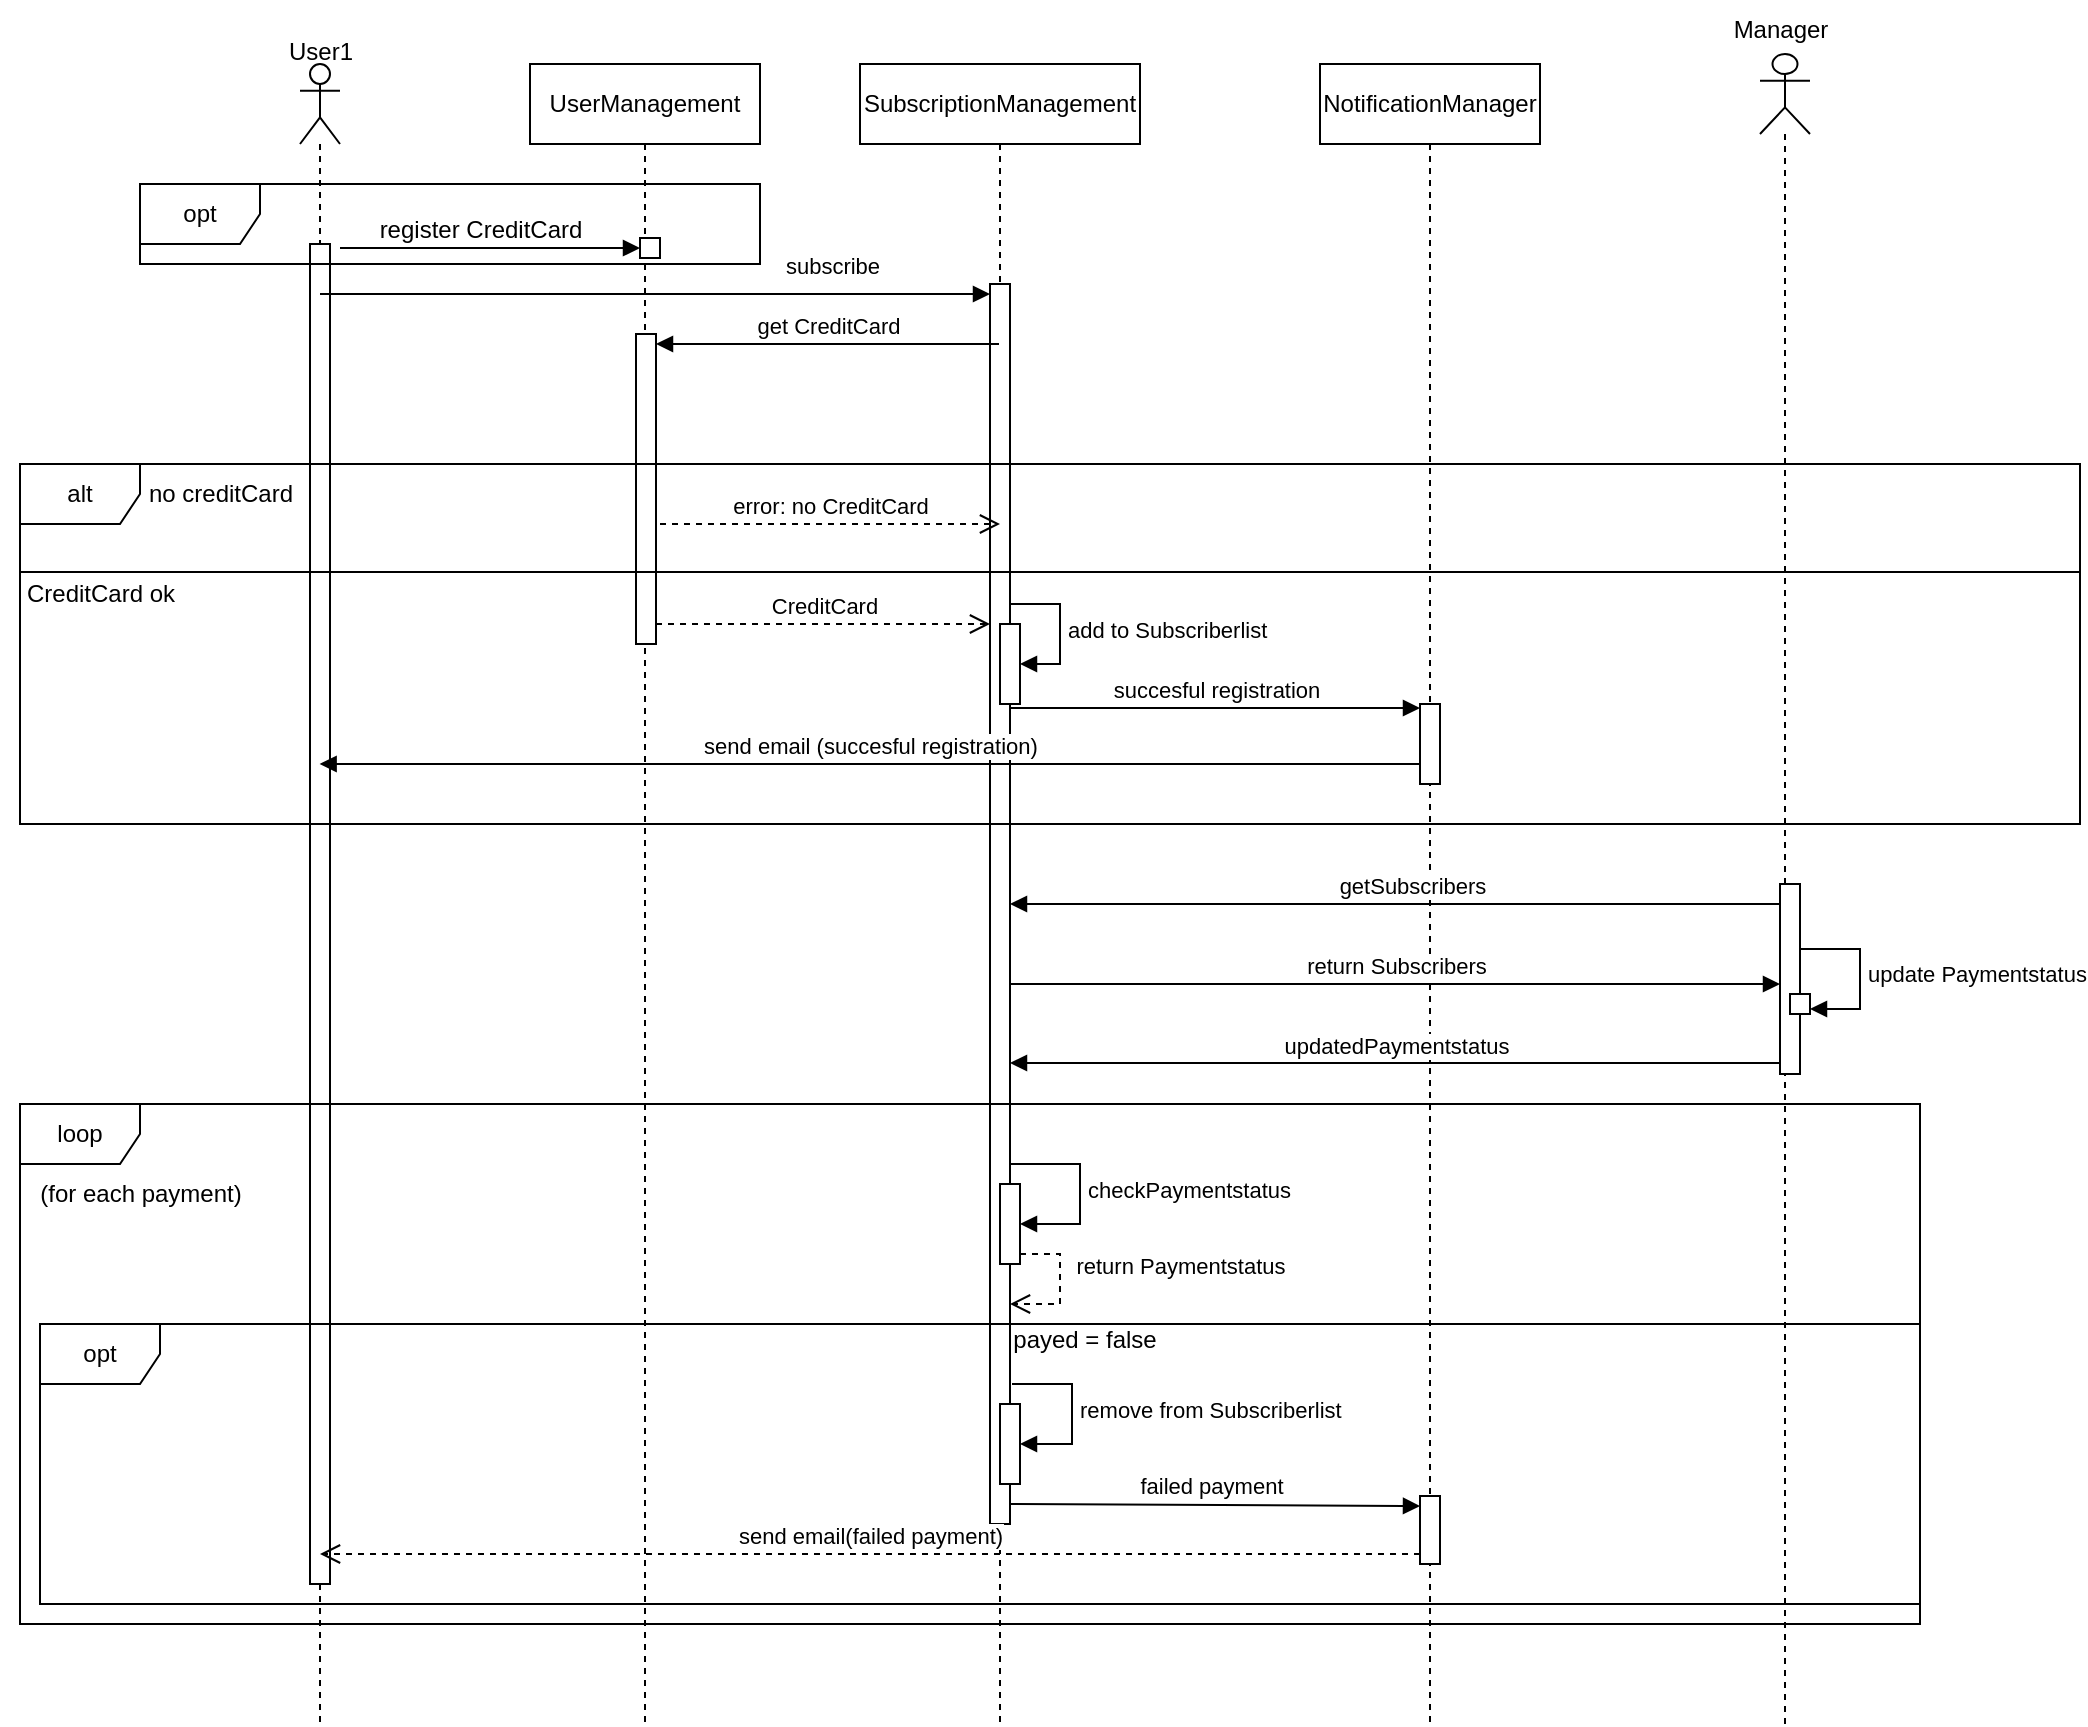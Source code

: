 <mxfile version="22.1.2" type="device">
  <diagram name="Seite-1" id="LspFjHZZLfEEEBBvhe9F">
    <mxGraphModel dx="1981" dy="577" grid="1" gridSize="10" guides="1" tooltips="1" connect="1" arrows="1" fold="1" page="1" pageScale="1" pageWidth="827" pageHeight="1169" math="0" shadow="0">
      <root>
        <mxCell id="0" />
        <mxCell id="1" parent="0" />
        <mxCell id="N9SdQuqvLkkDDjXfbHDy-13" value="UserManagement" style="shape=umlLifeline;perimeter=lifelinePerimeter;whiteSpace=wrap;html=1;container=1;dropTarget=0;collapsible=0;recursiveResize=0;outlineConnect=0;portConstraint=eastwest;newEdgeStyle={&quot;curved&quot;:0,&quot;rounded&quot;:0};" vertex="1" parent="1">
          <mxGeometry x="-195" y="90" width="115" height="830" as="geometry" />
        </mxCell>
        <mxCell id="N9SdQuqvLkkDDjXfbHDy-26" value="" style="html=1;points=[[0,0,0,0,5],[0,1,0,0,-5],[1,0,0,0,5],[1,1,0,0,-5]];perimeter=orthogonalPerimeter;outlineConnect=0;targetShapes=umlLifeline;portConstraint=eastwest;newEdgeStyle={&quot;curved&quot;:0,&quot;rounded&quot;:0};" vertex="1" parent="N9SdQuqvLkkDDjXfbHDy-13">
          <mxGeometry x="53" y="135" width="10" height="155" as="geometry" />
        </mxCell>
        <mxCell id="N9SdQuqvLkkDDjXfbHDy-14" value="NotificationManager" style="shape=umlLifeline;perimeter=lifelinePerimeter;whiteSpace=wrap;html=1;container=1;dropTarget=0;collapsible=0;recursiveResize=0;outlineConnect=0;portConstraint=eastwest;newEdgeStyle={&quot;curved&quot;:0,&quot;rounded&quot;:0};" vertex="1" parent="1">
          <mxGeometry x="200" y="90" width="110" height="830" as="geometry" />
        </mxCell>
        <mxCell id="N9SdQuqvLkkDDjXfbHDy-77" value="" style="html=1;points=[[0,0,0,0,5],[0,1,0,0,-5],[1,0,0,0,5],[1,1,0,0,-5]];perimeter=orthogonalPerimeter;outlineConnect=0;targetShapes=umlLifeline;portConstraint=eastwest;newEdgeStyle={&quot;curved&quot;:0,&quot;rounded&quot;:0};" vertex="1" parent="N9SdQuqvLkkDDjXfbHDy-14">
          <mxGeometry x="50" y="716" width="10" height="34" as="geometry" />
        </mxCell>
        <mxCell id="N9SdQuqvLkkDDjXfbHDy-78" value="failed payment&amp;nbsp;" style="html=1;verticalAlign=bottom;endArrow=block;curved=0;rounded=0;entryX=0;entryY=0;entryDx=0;entryDy=5;exitX=1;exitY=1;exitDx=0;exitDy=-5;exitPerimeter=0;" edge="1" target="N9SdQuqvLkkDDjXfbHDy-77" parent="N9SdQuqvLkkDDjXfbHDy-14">
          <mxGeometry relative="1" as="geometry">
            <mxPoint x="-155" y="720" as="sourcePoint" />
          </mxGeometry>
        </mxCell>
        <mxCell id="N9SdQuqvLkkDDjXfbHDy-15" value="" style="shape=umlLifeline;perimeter=lifelinePerimeter;whiteSpace=wrap;html=1;container=1;dropTarget=0;collapsible=0;recursiveResize=0;outlineConnect=0;portConstraint=eastwest;newEdgeStyle={&quot;curved&quot;:0,&quot;rounded&quot;:0};participant=umlActor;" vertex="1" parent="1">
          <mxGeometry x="-310" y="90" width="20" height="830" as="geometry" />
        </mxCell>
        <mxCell id="N9SdQuqvLkkDDjXfbHDy-43" value="" style="html=1;points=[[0,0,0,0,5],[0,1,0,0,-5],[1,0,0,0,5],[1,1,0,0,-5]];perimeter=orthogonalPerimeter;outlineConnect=0;targetShapes=umlLifeline;portConstraint=eastwest;newEdgeStyle={&quot;curved&quot;:0,&quot;rounded&quot;:0};" vertex="1" parent="N9SdQuqvLkkDDjXfbHDy-15">
          <mxGeometry x="5" y="90" width="10" height="670" as="geometry" />
        </mxCell>
        <mxCell id="N9SdQuqvLkkDDjXfbHDy-16" value="User1" style="text;html=1;align=center;verticalAlign=middle;resizable=0;points=[];autosize=1;strokeColor=none;fillColor=none;" vertex="1" parent="1">
          <mxGeometry x="-330" y="69" width="60" height="30" as="geometry" />
        </mxCell>
        <mxCell id="N9SdQuqvLkkDDjXfbHDy-22" value="SubscriptionManagement" style="shape=umlLifeline;perimeter=lifelinePerimeter;whiteSpace=wrap;html=1;container=1;dropTarget=0;collapsible=0;recursiveResize=0;outlineConnect=0;portConstraint=eastwest;newEdgeStyle={&quot;curved&quot;:0,&quot;rounded&quot;:0};" vertex="1" parent="1">
          <mxGeometry x="-30" y="90" width="140" height="830" as="geometry" />
        </mxCell>
        <mxCell id="N9SdQuqvLkkDDjXfbHDy-23" value="" style="html=1;points=[[0,0,0,0,5],[0,1,0,0,-5],[1,0,0,0,5],[1,1,0,0,-5]];perimeter=orthogonalPerimeter;outlineConnect=0;targetShapes=umlLifeline;portConstraint=eastwest;newEdgeStyle={&quot;curved&quot;:0,&quot;rounded&quot;:0};" vertex="1" parent="N9SdQuqvLkkDDjXfbHDy-22">
          <mxGeometry x="65" y="110" width="10" height="620" as="geometry" />
        </mxCell>
        <mxCell id="N9SdQuqvLkkDDjXfbHDy-65" value="" style="html=1;points=[[0,0,0,0,5],[0,1,0,0,-5],[1,0,0,0,5],[1,1,0,0,-5]];perimeter=orthogonalPerimeter;outlineConnect=0;targetShapes=umlLifeline;portConstraint=eastwest;newEdgeStyle={&quot;curved&quot;:0,&quot;rounded&quot;:0};" vertex="1" parent="N9SdQuqvLkkDDjXfbHDy-22">
          <mxGeometry x="70" y="560" width="10" height="40" as="geometry" />
        </mxCell>
        <mxCell id="N9SdQuqvLkkDDjXfbHDy-66" value="checkPaymentstatus" style="html=1;align=left;spacingLeft=2;endArrow=block;rounded=0;edgeStyle=orthogonalEdgeStyle;curved=0;rounded=0;" edge="1" target="N9SdQuqvLkkDDjXfbHDy-65" parent="N9SdQuqvLkkDDjXfbHDy-22" source="N9SdQuqvLkkDDjXfbHDy-23">
          <mxGeometry relative="1" as="geometry">
            <mxPoint x="80" y="540" as="sourcePoint" />
            <Array as="points">
              <mxPoint x="110" y="550" />
              <mxPoint x="110" y="580" />
            </Array>
          </mxGeometry>
        </mxCell>
        <mxCell id="N9SdQuqvLkkDDjXfbHDy-69" value="return Paymentstatus" style="html=1;verticalAlign=bottom;endArrow=open;dashed=1;endSize=8;curved=0;rounded=0;exitX=1;exitY=1;exitDx=0;exitDy=-5;exitPerimeter=0;" edge="1" parent="N9SdQuqvLkkDDjXfbHDy-22" source="N9SdQuqvLkkDDjXfbHDy-65" target="N9SdQuqvLkkDDjXfbHDy-23">
          <mxGeometry y="60" relative="1" as="geometry">
            <mxPoint x="390" y="570" as="sourcePoint" />
            <mxPoint x="310" y="570" as="targetPoint" />
            <Array as="points">
              <mxPoint x="100" y="595" />
              <mxPoint x="100" y="620" />
            </Array>
            <mxPoint as="offset" />
          </mxGeometry>
        </mxCell>
        <mxCell id="N9SdQuqvLkkDDjXfbHDy-73" value="" style="html=1;points=[[0,0,0,0,5],[0,1,0,0,-5],[1,0,0,0,5],[1,1,0,0,-5]];perimeter=orthogonalPerimeter;outlineConnect=0;targetShapes=umlLifeline;portConstraint=eastwest;newEdgeStyle={&quot;curved&quot;:0,&quot;rounded&quot;:0};" vertex="1" parent="N9SdQuqvLkkDDjXfbHDy-22">
          <mxGeometry x="70" y="670" width="10" height="40" as="geometry" />
        </mxCell>
        <mxCell id="N9SdQuqvLkkDDjXfbHDy-80" value="" style="html=1;points=[[0,0,0,0,5],[0,1,0,0,-5],[1,0,0,0,5],[1,1,0,0,-5]];perimeter=orthogonalPerimeter;outlineConnect=0;targetShapes=umlLifeline;portConstraint=eastwest;newEdgeStyle={&quot;curved&quot;:0,&quot;rounded&quot;:0};" vertex="1" parent="N9SdQuqvLkkDDjXfbHDy-22">
          <mxGeometry x="70" y="280" width="10" height="40" as="geometry" />
        </mxCell>
        <mxCell id="N9SdQuqvLkkDDjXfbHDy-81" value="add to Subscriberlist" style="html=1;align=left;spacingLeft=2;endArrow=block;rounded=0;edgeStyle=orthogonalEdgeStyle;curved=0;rounded=0;" edge="1" target="N9SdQuqvLkkDDjXfbHDy-80" parent="N9SdQuqvLkkDDjXfbHDy-22" source="N9SdQuqvLkkDDjXfbHDy-23">
          <mxGeometry relative="1" as="geometry">
            <mxPoint x="78" y="270" as="sourcePoint" />
            <Array as="points">
              <mxPoint x="100" y="270" />
              <mxPoint x="100" y="300" />
            </Array>
            <mxPoint x="78" y="300.002" as="targetPoint" />
          </mxGeometry>
        </mxCell>
        <mxCell id="N9SdQuqvLkkDDjXfbHDy-24" value="subscribe" style="html=1;verticalAlign=bottom;endArrow=block;curved=0;rounded=0;entryX=0;entryY=0;entryDx=0;entryDy=5;" edge="1" target="N9SdQuqvLkkDDjXfbHDy-23" parent="1" source="N9SdQuqvLkkDDjXfbHDy-15">
          <mxGeometry x="0.529" y="5" relative="1" as="geometry">
            <mxPoint x="-30" y="235" as="sourcePoint" />
            <mxPoint as="offset" />
          </mxGeometry>
        </mxCell>
        <mxCell id="N9SdQuqvLkkDDjXfbHDy-27" value="get CreditCard" style="html=1;verticalAlign=bottom;endArrow=block;curved=0;rounded=0;entryX=1;entryY=0;entryDx=0;entryDy=5;" edge="1" target="N9SdQuqvLkkDDjXfbHDy-26" parent="1" source="N9SdQuqvLkkDDjXfbHDy-22">
          <mxGeometry relative="1" as="geometry">
            <mxPoint x="-60" y="260" as="sourcePoint" />
          </mxGeometry>
        </mxCell>
        <mxCell id="N9SdQuqvLkkDDjXfbHDy-29" value="alt" style="shape=umlFrame;whiteSpace=wrap;html=1;pointerEvents=0;" vertex="1" parent="1">
          <mxGeometry x="-450" y="290" width="1030" height="180" as="geometry" />
        </mxCell>
        <mxCell id="N9SdQuqvLkkDDjXfbHDy-31" value="no creditCard" style="text;html=1;align=center;verticalAlign=middle;resizable=0;points=[];autosize=1;strokeColor=none;fillColor=none;" vertex="1" parent="1">
          <mxGeometry x="-400" y="290" width="100" height="30" as="geometry" />
        </mxCell>
        <mxCell id="N9SdQuqvLkkDDjXfbHDy-28" value="error: no CreditCard" style="html=1;verticalAlign=bottom;endArrow=open;dashed=1;endSize=8;curved=0;rounded=0;exitX=1;exitY=1;exitDx=0;exitDy=-5;" edge="1" parent="1">
          <mxGeometry relative="1" as="geometry">
            <mxPoint x="40" y="320.0" as="targetPoint" />
            <mxPoint x="-130" y="320.0" as="sourcePoint" />
          </mxGeometry>
        </mxCell>
        <mxCell id="N9SdQuqvLkkDDjXfbHDy-33" value="" style="line;strokeWidth=1;fillColor=none;align=left;verticalAlign=middle;spacingTop=-1;spacingLeft=3;spacingRight=3;rotatable=0;labelPosition=right;points=[];portConstraint=eastwest;strokeColor=inherit;" vertex="1" parent="1">
          <mxGeometry x="-450" y="340" width="1030" height="8" as="geometry" />
        </mxCell>
        <mxCell id="N9SdQuqvLkkDDjXfbHDy-34" value="" style="html=1;verticalAlign=bottom;endArrow=block;curved=0;rounded=0;entryX=0;entryY=0;entryDx=0;entryDy=5;entryPerimeter=0;" edge="1" parent="1" target="N9SdQuqvLkkDDjXfbHDy-19">
          <mxGeometry relative="1" as="geometry">
            <mxPoint x="-290" y="182" as="sourcePoint" />
            <mxPoint x="-140" y="183.5" as="targetPoint" />
          </mxGeometry>
        </mxCell>
        <mxCell id="N9SdQuqvLkkDDjXfbHDy-19" value="" style="html=1;points=[[0,0,0,0,5],[0,1,0,0,-5],[1,0,0,0,5],[1,1,0,0,-5]];perimeter=orthogonalPerimeter;outlineConnect=0;targetShapes=umlLifeline;portConstraint=eastwest;newEdgeStyle={&quot;curved&quot;:0,&quot;rounded&quot;:0};" vertex="1" parent="1">
          <mxGeometry x="-140" y="177" width="10" height="10" as="geometry" />
        </mxCell>
        <mxCell id="N9SdQuqvLkkDDjXfbHDy-35" value="opt" style="shape=umlFrame;whiteSpace=wrap;html=1;pointerEvents=0;" vertex="1" parent="1">
          <mxGeometry x="-390" y="150" width="310" height="40" as="geometry" />
        </mxCell>
        <mxCell id="N9SdQuqvLkkDDjXfbHDy-36" value="CreditCard" style="html=1;verticalAlign=bottom;endArrow=open;dashed=1;endSize=8;curved=0;rounded=0;" edge="1" parent="1" source="N9SdQuqvLkkDDjXfbHDy-26" target="N9SdQuqvLkkDDjXfbHDy-23">
          <mxGeometry relative="1" as="geometry">
            <mxPoint x="60" y="310" as="sourcePoint" />
            <mxPoint x="-20" y="310" as="targetPoint" />
            <Array as="points">
              <mxPoint x="-130" y="370" />
            </Array>
          </mxGeometry>
        </mxCell>
        <mxCell id="N9SdQuqvLkkDDjXfbHDy-37" value="CreditCard ok" style="text;html=1;align=center;verticalAlign=middle;resizable=0;points=[];autosize=1;strokeColor=none;fillColor=none;" vertex="1" parent="1">
          <mxGeometry x="-460" y="340" width="100" height="30" as="geometry" />
        </mxCell>
        <mxCell id="N9SdQuqvLkkDDjXfbHDy-39" value="" style="html=1;points=[[0,0,0,0,5],[0,1,0,0,-5],[1,0,0,0,5],[1,1,0,0,-5]];perimeter=orthogonalPerimeter;outlineConnect=0;targetShapes=umlLifeline;portConstraint=eastwest;newEdgeStyle={&quot;curved&quot;:0,&quot;rounded&quot;:0};" vertex="1" parent="1">
          <mxGeometry x="250" y="410" width="10" height="40" as="geometry" />
        </mxCell>
        <mxCell id="N9SdQuqvLkkDDjXfbHDy-40" value="succesful registration" style="html=1;verticalAlign=bottom;endArrow=block;curved=0;rounded=0;entryX=0;entryY=0;entryDx=0;entryDy=5;" edge="1" parent="1">
          <mxGeometry relative="1" as="geometry">
            <mxPoint x="45" y="412" as="sourcePoint" />
            <mxPoint x="250" y="412" as="targetPoint" />
          </mxGeometry>
        </mxCell>
        <mxCell id="N9SdQuqvLkkDDjXfbHDy-42" value="send email (succesful registration)" style="html=1;verticalAlign=bottom;endArrow=block;curved=0;rounded=0;" edge="1" parent="1">
          <mxGeometry width="80" relative="1" as="geometry">
            <mxPoint x="250" y="440" as="sourcePoint" />
            <mxPoint x="-300.19" y="440" as="targetPoint" />
          </mxGeometry>
        </mxCell>
        <mxCell id="N9SdQuqvLkkDDjXfbHDy-44" value="register CreditCard" style="text;html=1;align=center;verticalAlign=middle;resizable=0;points=[];autosize=1;strokeColor=none;fillColor=none;" vertex="1" parent="1">
          <mxGeometry x="-280" y="158" width="120" height="30" as="geometry" />
        </mxCell>
        <mxCell id="N9SdQuqvLkkDDjXfbHDy-46" value="" style="shape=umlLifeline;perimeter=lifelinePerimeter;whiteSpace=wrap;html=1;container=1;dropTarget=0;collapsible=0;recursiveResize=0;outlineConnect=0;portConstraint=eastwest;newEdgeStyle={&quot;curved&quot;:0,&quot;rounded&quot;:0};participant=umlActor;" vertex="1" parent="1">
          <mxGeometry x="420" y="85" width="25" height="835" as="geometry" />
        </mxCell>
        <mxCell id="N9SdQuqvLkkDDjXfbHDy-48" value="" style="html=1;points=[[0,0,0,0,5],[0,1,0,0,-5],[1,0,0,0,5],[1,1,0,0,-5]];perimeter=orthogonalPerimeter;outlineConnect=0;targetShapes=umlLifeline;portConstraint=eastwest;newEdgeStyle={&quot;curved&quot;:0,&quot;rounded&quot;:0};" vertex="1" parent="N9SdQuqvLkkDDjXfbHDy-46">
          <mxGeometry x="10" y="415" width="10" height="95" as="geometry" />
        </mxCell>
        <mxCell id="N9SdQuqvLkkDDjXfbHDy-56" value="" style="html=1;points=[[0,0,0,0,5],[0,1,0,0,-5],[1,0,0,0,5],[1,1,0,0,-5]];perimeter=orthogonalPerimeter;outlineConnect=0;targetShapes=umlLifeline;portConstraint=eastwest;newEdgeStyle={&quot;curved&quot;:0,&quot;rounded&quot;:0};" vertex="1" parent="N9SdQuqvLkkDDjXfbHDy-46">
          <mxGeometry x="15" y="470" width="10" height="10" as="geometry" />
        </mxCell>
        <mxCell id="N9SdQuqvLkkDDjXfbHDy-47" value="Manager" style="text;html=1;align=center;verticalAlign=middle;resizable=0;points=[];autosize=1;strokeColor=none;fillColor=none;" vertex="1" parent="1">
          <mxGeometry x="395" y="58" width="70" height="30" as="geometry" />
        </mxCell>
        <mxCell id="N9SdQuqvLkkDDjXfbHDy-49" value="getSubscribers" style="html=1;verticalAlign=bottom;endArrow=block;curved=0;rounded=0;" edge="1" parent="1">
          <mxGeometry x="0.474" relative="1" as="geometry">
            <mxPoint x="50" y="510" as="sourcePoint" />
            <mxPoint x="45" y="510" as="targetPoint" />
            <Array as="points">
              <mxPoint x="430" y="510" />
            </Array>
            <mxPoint as="offset" />
          </mxGeometry>
        </mxCell>
        <mxCell id="N9SdQuqvLkkDDjXfbHDy-53" value="return Subscribers" style="html=1;verticalAlign=bottom;endArrow=block;curved=0;rounded=0;" edge="1" parent="1" source="N9SdQuqvLkkDDjXfbHDy-23" target="N9SdQuqvLkkDDjXfbHDy-48">
          <mxGeometry width="80" relative="1" as="geometry">
            <mxPoint x="50" y="550" as="sourcePoint" />
            <mxPoint x="435" y="550" as="targetPoint" />
            <Array as="points">
              <mxPoint x="135" y="550" />
            </Array>
          </mxGeometry>
        </mxCell>
        <mxCell id="N9SdQuqvLkkDDjXfbHDy-58" value="updatedPaymentstatus" style="html=1;verticalAlign=bottom;endArrow=block;curved=0;rounded=0;" edge="1" parent="1">
          <mxGeometry width="80" relative="1" as="geometry">
            <mxPoint x="430" y="589.5" as="sourcePoint" />
            <mxPoint x="45" y="589.5" as="targetPoint" />
          </mxGeometry>
        </mxCell>
        <mxCell id="N9SdQuqvLkkDDjXfbHDy-60" value="loop" style="shape=umlFrame;whiteSpace=wrap;html=1;pointerEvents=0;" vertex="1" parent="1">
          <mxGeometry x="-450" y="610" width="950" height="260" as="geometry" />
        </mxCell>
        <mxCell id="N9SdQuqvLkkDDjXfbHDy-57" value="update Paymentstatus" style="html=1;align=left;spacingLeft=2;endArrow=block;rounded=0;edgeStyle=orthogonalEdgeStyle;curved=0;rounded=0;" edge="1" parent="1">
          <mxGeometry relative="1" as="geometry">
            <mxPoint x="440" y="532.5" as="sourcePoint" />
            <Array as="points">
              <mxPoint x="470" y="562.5" />
            </Array>
            <mxPoint x="445" y="562.5" as="targetPoint" />
          </mxGeometry>
        </mxCell>
        <mxCell id="N9SdQuqvLkkDDjXfbHDy-67" value="(for each payment)" style="text;html=1;align=center;verticalAlign=middle;resizable=0;points=[];autosize=1;strokeColor=none;fillColor=none;" vertex="1" parent="1">
          <mxGeometry x="-450" y="640" width="120" height="30" as="geometry" />
        </mxCell>
        <mxCell id="N9SdQuqvLkkDDjXfbHDy-68" value="opt" style="shape=umlFrame;whiteSpace=wrap;html=1;pointerEvents=0;" vertex="1" parent="1">
          <mxGeometry x="-440" y="720" width="940" height="140" as="geometry" />
        </mxCell>
        <mxCell id="N9SdQuqvLkkDDjXfbHDy-70" value="payed = false" style="text;html=1;align=center;verticalAlign=middle;resizable=0;points=[];autosize=1;strokeColor=none;fillColor=none;" vertex="1" parent="1">
          <mxGeometry x="32" y="713" width="100" height="30" as="geometry" />
        </mxCell>
        <mxCell id="N9SdQuqvLkkDDjXfbHDy-74" value="remove from Subscriberlist" style="html=1;align=left;spacingLeft=2;endArrow=block;rounded=0;edgeStyle=orthogonalEdgeStyle;curved=0;rounded=0;" edge="1" target="N9SdQuqvLkkDDjXfbHDy-73" parent="1">
          <mxGeometry relative="1" as="geometry">
            <mxPoint x="46" y="750" as="sourcePoint" />
            <Array as="points">
              <mxPoint x="76" y="780" />
            </Array>
          </mxGeometry>
        </mxCell>
        <mxCell id="N9SdQuqvLkkDDjXfbHDy-79" value="send email(failed payment)" style="html=1;verticalAlign=bottom;endArrow=open;dashed=1;endSize=8;curved=0;rounded=0;exitX=0;exitY=1;exitDx=0;exitDy=-5;" edge="1" source="N9SdQuqvLkkDDjXfbHDy-77" parent="1" target="N9SdQuqvLkkDDjXfbHDy-15">
          <mxGeometry relative="1" as="geometry">
            <mxPoint x="180" y="890" as="targetPoint" />
          </mxGeometry>
        </mxCell>
      </root>
    </mxGraphModel>
  </diagram>
</mxfile>
